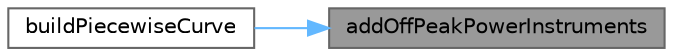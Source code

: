 digraph "addOffPeakPowerInstruments"
{
 // INTERACTIVE_SVG=YES
 // LATEX_PDF_SIZE
  bgcolor="transparent";
  edge [fontname=Helvetica,fontsize=10,labelfontname=Helvetica,labelfontsize=10];
  node [fontname=Helvetica,fontsize=10,shape=box,height=0.2,width=0.4];
  rankdir="RL";
  Node1 [label="addOffPeakPowerInstruments",height=0.2,width=0.4,color="gray40", fillcolor="grey60", style="filled", fontcolor="black",tooltip="Special method to add instruments when the priceSegment is OffPeakPowerDaily."];
  Node1 -> Node2 [dir="back",color="steelblue1",style="solid"];
  Node2 [label="buildPiecewiseCurve",height=0.2,width=0.4,color="grey40", fillcolor="white", style="filled",URL="$classore_1_1data_1_1_commodity_curve.html#a771e0386d3a147f22a46b810d82f4fd3",tooltip="Build commodity piecewise price curve."];
}
